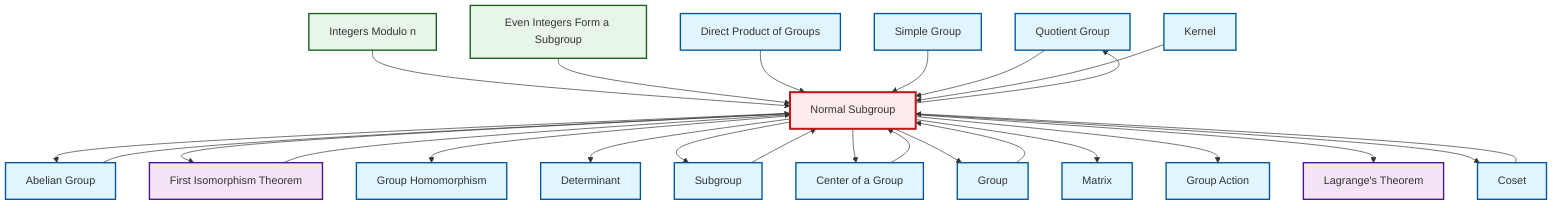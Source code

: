 graph TD
    classDef definition fill:#e1f5fe,stroke:#01579b,stroke-width:2px
    classDef theorem fill:#f3e5f5,stroke:#4a148c,stroke-width:2px
    classDef axiom fill:#fff3e0,stroke:#e65100,stroke-width:2px
    classDef example fill:#e8f5e9,stroke:#1b5e20,stroke-width:2px
    classDef current fill:#ffebee,stroke:#b71c1c,stroke-width:3px
    def-homomorphism["Group Homomorphism"]:::definition
    def-quotient-group["Quotient Group"]:::definition
    thm-lagrange["Lagrange's Theorem"]:::theorem
    def-kernel["Kernel"]:::definition
    def-abelian-group["Abelian Group"]:::definition
    def-matrix["Matrix"]:::definition
    ex-even-integers-subgroup["Even Integers Form a Subgroup"]:::example
    def-group-action["Group Action"]:::definition
    def-direct-product["Direct Product of Groups"]:::definition
    def-subgroup["Subgroup"]:::definition
    thm-first-isomorphism["First Isomorphism Theorem"]:::theorem
    ex-quotient-integers-mod-n["Integers Modulo n"]:::example
    def-coset["Coset"]:::definition
    def-normal-subgroup["Normal Subgroup"]:::definition
    def-center-of-group["Center of a Group"]:::definition
    def-determinant["Determinant"]:::definition
    def-group["Group"]:::definition
    def-simple-group["Simple Group"]:::definition
    thm-first-isomorphism --> def-normal-subgroup
    def-normal-subgroup --> def-abelian-group
    def-normal-subgroup --> thm-first-isomorphism
    ex-quotient-integers-mod-n --> def-normal-subgroup
    def-normal-subgroup --> def-homomorphism
    def-normal-subgroup --> def-determinant
    ex-even-integers-subgroup --> def-normal-subgroup
    def-group --> def-normal-subgroup
    def-coset --> def-normal-subgroup
    def-normal-subgroup --> def-subgroup
    def-normal-subgroup --> def-quotient-group
    def-direct-product --> def-normal-subgroup
    def-subgroup --> def-normal-subgroup
    def-simple-group --> def-normal-subgroup
    def-normal-subgroup --> def-center-of-group
    def-normal-subgroup --> def-group
    def-normal-subgroup --> def-matrix
    def-normal-subgroup --> def-group-action
    def-normal-subgroup --> thm-lagrange
    def-quotient-group --> def-normal-subgroup
    def-normal-subgroup --> def-coset
    def-kernel --> def-normal-subgroup
    def-center-of-group --> def-normal-subgroup
    def-abelian-group --> def-normal-subgroup
    class def-normal-subgroup current
